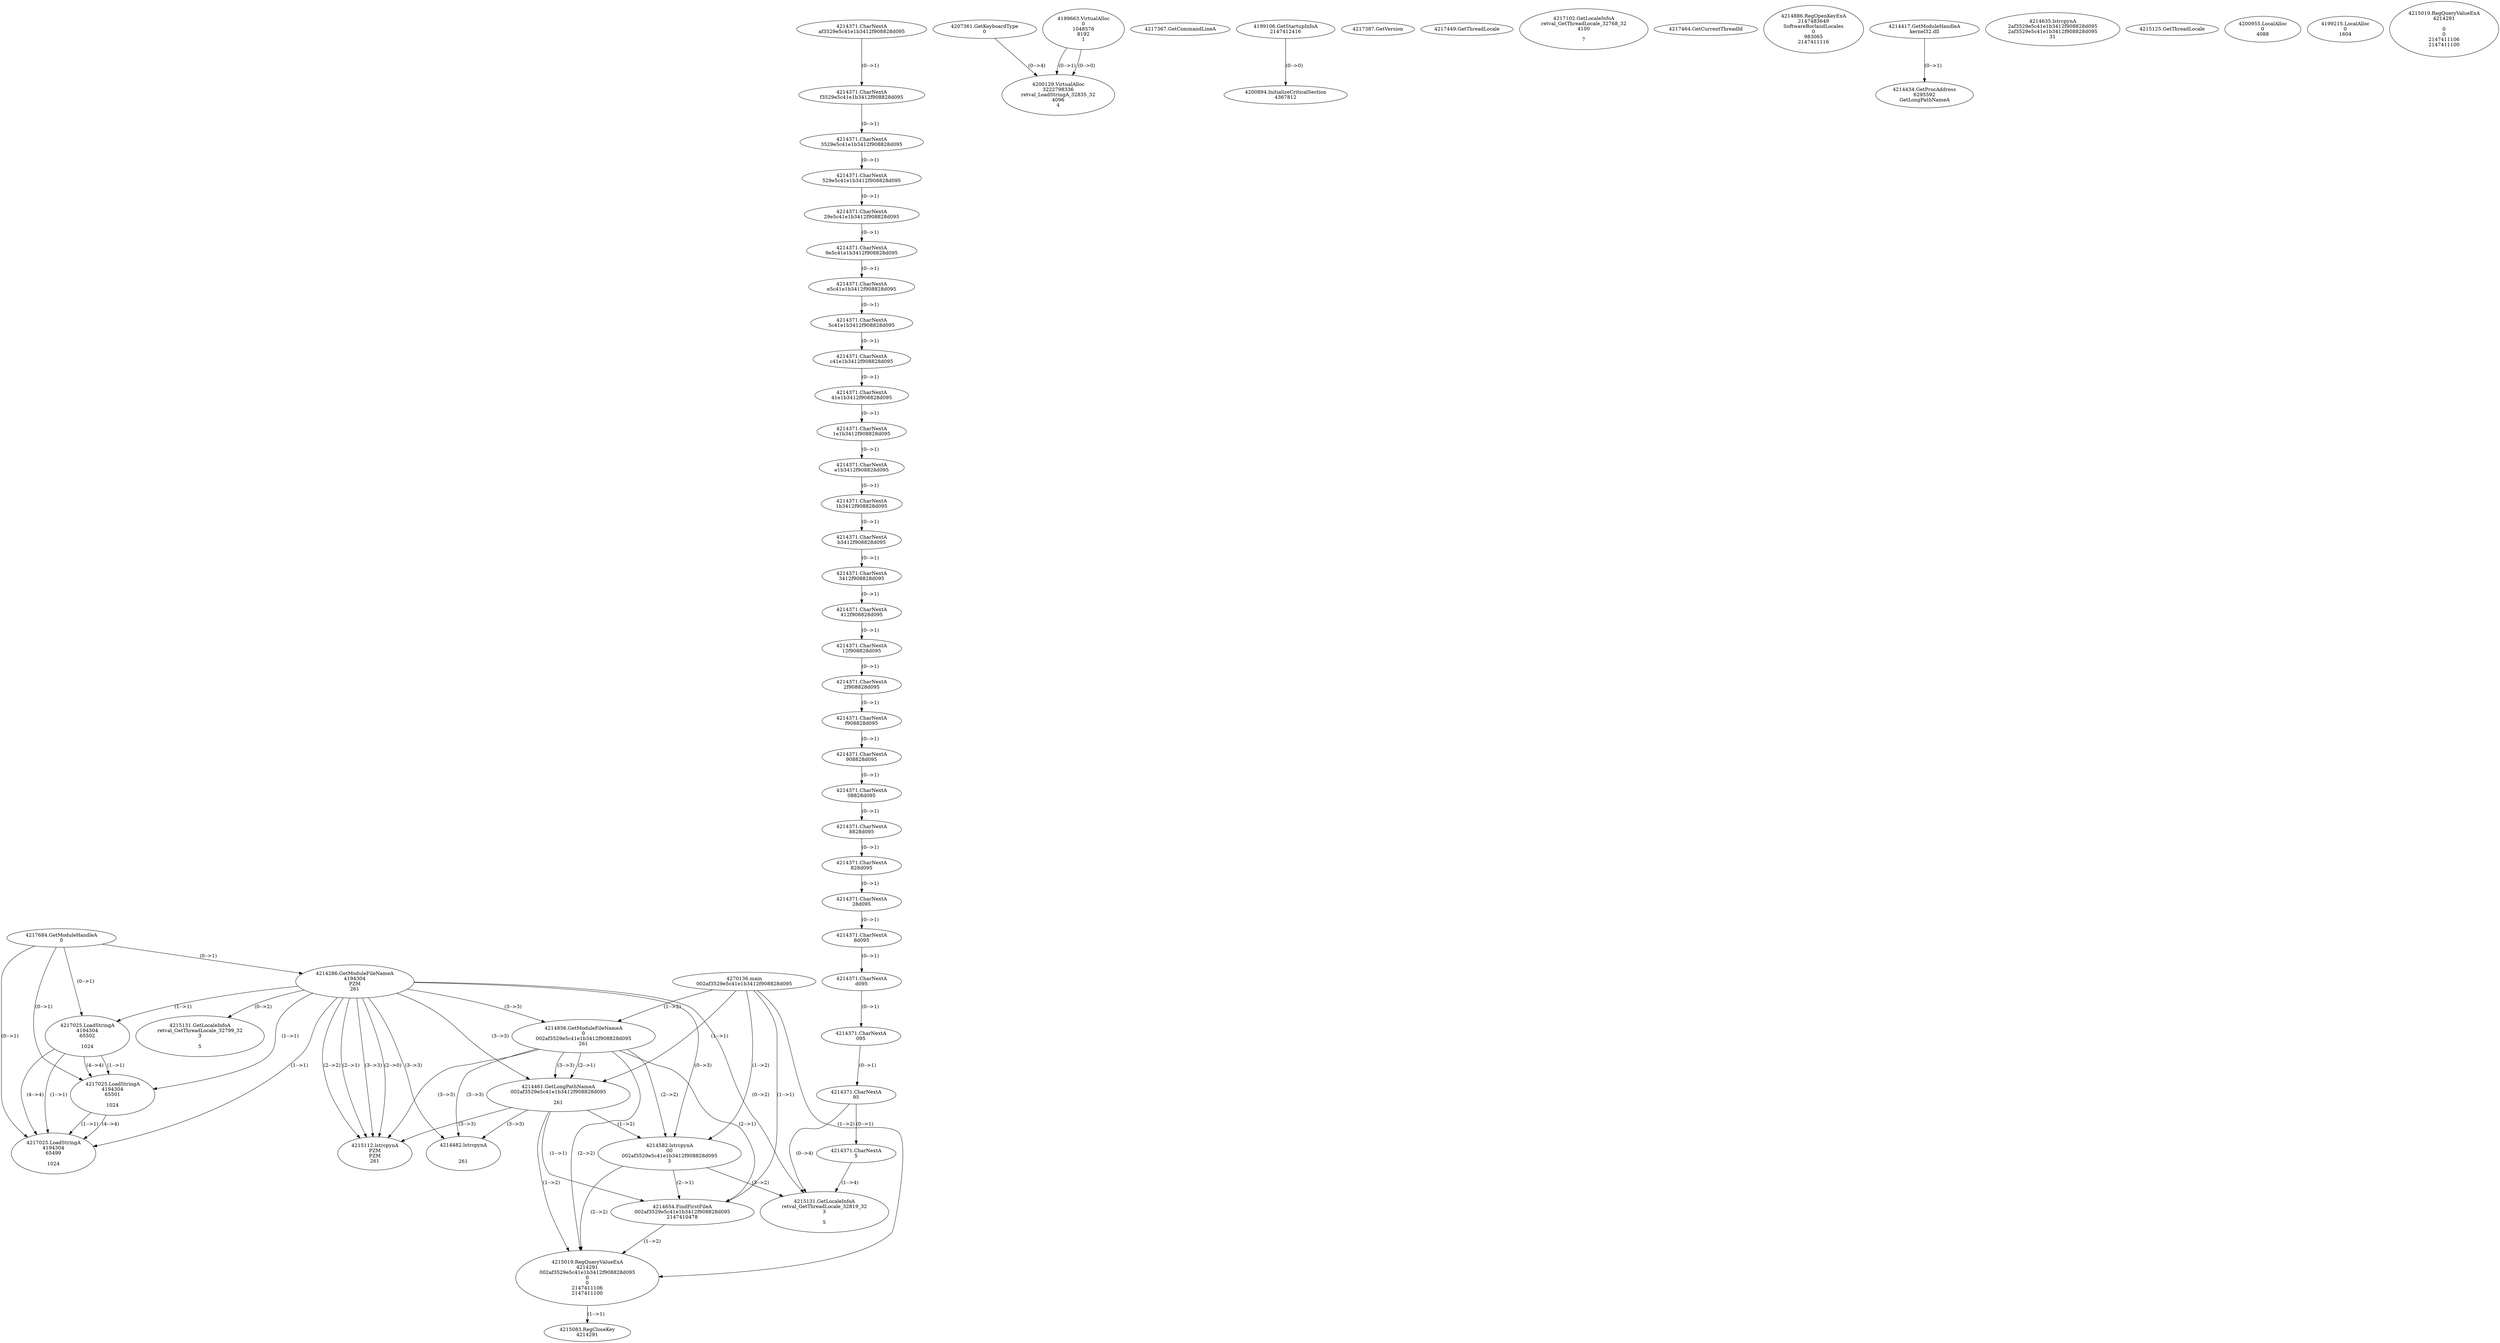 // Global SCDG with merge call
digraph {
	0 [label="4270136.main
002af3529e5c41e1b3412f908828d095"]
	1 [label="4217684.GetModuleHandleA
0"]
	2 [label="4207361.GetKeyboardType
0"]
	3 [label="4217367.GetCommandLineA
"]
	4 [label="4199106.GetStartupInfoA
2147412416"]
	5 [label="4217387.GetVersion
"]
	6 [label="4217449.GetThreadLocale
"]
	7 [label="4217102.GetLocaleInfoA
retval_GetThreadLocale_32768_32
4100

7"]
	8 [label="4217464.GetCurrentThreadId
"]
	9 [label="4214286.GetModuleFileNameA
4194304
PZM
261"]
	1 -> 9 [label="(0-->1)"]
	10 [label="4214856.GetModuleFileNameA
0
002af3529e5c41e1b3412f908828d095
261"]
	0 -> 10 [label="(1-->2)"]
	9 -> 10 [label="(3-->3)"]
	11 [label="4214886.RegOpenKeyExA
2147483649
Software\Borland\Locales
0
983065
2147411116"]
	12 [label="4214417.GetModuleHandleA
kernel32.dll"]
	13 [label="4214434.GetProcAddress
6295592
GetLongPathNameA"]
	12 -> 13 [label="(0-->1)"]
	14 [label="4214461.GetLongPathNameA
002af3529e5c41e1b3412f908828d095

261"]
	0 -> 14 [label="(1-->1)"]
	10 -> 14 [label="(2-->1)"]
	9 -> 14 [label="(3-->3)"]
	10 -> 14 [label="(3-->3)"]
	15 [label="4214582.lstrcpynA
00
002af3529e5c41e1b3412f908828d095
3"]
	0 -> 15 [label="(1-->2)"]
	10 -> 15 [label="(2-->2)"]
	14 -> 15 [label="(1-->2)"]
	9 -> 15 [label="(0-->3)"]
	16 [label="4214371.CharNextA
af3529e5c41e1b3412f908828d095"]
	17 [label="4214371.CharNextA
f3529e5c41e1b3412f908828d095"]
	16 -> 17 [label="(0-->1)"]
	18 [label="4214371.CharNextA
3529e5c41e1b3412f908828d095"]
	17 -> 18 [label="(0-->1)"]
	19 [label="4214371.CharNextA
529e5c41e1b3412f908828d095"]
	18 -> 19 [label="(0-->1)"]
	20 [label="4214371.CharNextA
29e5c41e1b3412f908828d095"]
	19 -> 20 [label="(0-->1)"]
	21 [label="4214371.CharNextA
9e5c41e1b3412f908828d095"]
	20 -> 21 [label="(0-->1)"]
	22 [label="4214371.CharNextA
e5c41e1b3412f908828d095"]
	21 -> 22 [label="(0-->1)"]
	23 [label="4214371.CharNextA
5c41e1b3412f908828d095"]
	22 -> 23 [label="(0-->1)"]
	24 [label="4214371.CharNextA
c41e1b3412f908828d095"]
	23 -> 24 [label="(0-->1)"]
	25 [label="4214371.CharNextA
41e1b3412f908828d095"]
	24 -> 25 [label="(0-->1)"]
	26 [label="4214371.CharNextA
1e1b3412f908828d095"]
	25 -> 26 [label="(0-->1)"]
	27 [label="4214371.CharNextA
e1b3412f908828d095"]
	26 -> 27 [label="(0-->1)"]
	28 [label="4214371.CharNextA
1b3412f908828d095"]
	27 -> 28 [label="(0-->1)"]
	29 [label="4214371.CharNextA
b3412f908828d095"]
	28 -> 29 [label="(0-->1)"]
	30 [label="4214371.CharNextA
3412f908828d095"]
	29 -> 30 [label="(0-->1)"]
	31 [label="4214371.CharNextA
412f908828d095"]
	30 -> 31 [label="(0-->1)"]
	32 [label="4214371.CharNextA
12f908828d095"]
	31 -> 32 [label="(0-->1)"]
	33 [label="4214371.CharNextA
2f908828d095"]
	32 -> 33 [label="(0-->1)"]
	34 [label="4214371.CharNextA
f908828d095"]
	33 -> 34 [label="(0-->1)"]
	35 [label="4214371.CharNextA
908828d095"]
	34 -> 35 [label="(0-->1)"]
	36 [label="4214371.CharNextA
08828d095"]
	35 -> 36 [label="(0-->1)"]
	37 [label="4214371.CharNextA
8828d095"]
	36 -> 37 [label="(0-->1)"]
	38 [label="4214371.CharNextA
828d095"]
	37 -> 38 [label="(0-->1)"]
	39 [label="4214371.CharNextA
28d095"]
	38 -> 39 [label="(0-->1)"]
	40 [label="4214371.CharNextA
8d095"]
	39 -> 40 [label="(0-->1)"]
	41 [label="4214371.CharNextA
d095"]
	40 -> 41 [label="(0-->1)"]
	42 [label="4214371.CharNextA
095"]
	41 -> 42 [label="(0-->1)"]
	43 [label="4214371.CharNextA
95"]
	42 -> 43 [label="(0-->1)"]
	44 [label="4214371.CharNextA
5"]
	43 -> 44 [label="(0-->1)"]
	45 [label="4214635.lstrcpynA
2af3529e5c41e1b3412f908828d095
2af3529e5c41e1b3412f908828d095
31"]
	46 [label="4214654.FindFirstFileA
002af3529e5c41e1b3412f908828d095
2147410478"]
	0 -> 46 [label="(1-->1)"]
	10 -> 46 [label="(2-->1)"]
	14 -> 46 [label="(1-->1)"]
	15 -> 46 [label="(2-->1)"]
	47 [label="4215019.RegQueryValueExA
4214291
002af3529e5c41e1b3412f908828d095
0
0
2147411106
2147411100"]
	0 -> 47 [label="(1-->2)"]
	10 -> 47 [label="(2-->2)"]
	14 -> 47 [label="(1-->2)"]
	15 -> 47 [label="(2-->2)"]
	46 -> 47 [label="(1-->2)"]
	48 [label="4215083.RegCloseKey
4214291"]
	47 -> 48 [label="(1-->1)"]
	49 [label="4215112.lstrcpynA
PZM
PZM
261"]
	9 -> 49 [label="(2-->1)"]
	9 -> 49 [label="(2-->2)"]
	9 -> 49 [label="(3-->3)"]
	10 -> 49 [label="(3-->3)"]
	14 -> 49 [label="(3-->3)"]
	9 -> 49 [label="(2-->0)"]
	50 [label="4215125.GetThreadLocale
"]
	51 [label="4215131.GetLocaleInfoA
retval_GetThreadLocale_32819_32
3

5"]
	9 -> 51 [label="(0-->2)"]
	15 -> 51 [label="(3-->2)"]
	43 -> 51 [label="(0-->4)"]
	44 -> 51 [label="(1-->4)"]
	52 [label="4217025.LoadStringA
4194304
65502

1024"]
	1 -> 52 [label="(0-->1)"]
	9 -> 52 [label="(1-->1)"]
	53 [label="4217025.LoadStringA
4194304
65501

1024"]
	1 -> 53 [label="(0-->1)"]
	9 -> 53 [label="(1-->1)"]
	52 -> 53 [label="(1-->1)"]
	52 -> 53 [label="(4-->4)"]
	54 [label="4217025.LoadStringA
4194304
65499

1024"]
	1 -> 54 [label="(0-->1)"]
	9 -> 54 [label="(1-->1)"]
	52 -> 54 [label="(1-->1)"]
	53 -> 54 [label="(1-->1)"]
	52 -> 54 [label="(4-->4)"]
	53 -> 54 [label="(4-->4)"]
	55 [label="4200894.InitializeCriticalSection
4367812"]
	4 -> 55 [label="(0-->0)"]
	56 [label="4200955.LocalAlloc
0
4088"]
	57 [label="4199663.VirtualAlloc
0
1048576
8192
1"]
	58 [label="4199215.LocalAlloc
0
1604"]
	59 [label="4200129.VirtualAlloc
3222798336
retval_LoadStringA_32835_32
4096
4"]
	57 -> 59 [label="(0-->1)"]
	2 -> 59 [label="(0-->4)"]
	57 -> 59 [label="(0-->0)"]
	60 [label="4214482.lstrcpynA


261"]
	9 -> 60 [label="(3-->3)"]
	10 -> 60 [label="(3-->3)"]
	14 -> 60 [label="(3-->3)"]
	61 [label="4215019.RegQueryValueExA
4214291

0
0
2147411106
2147411100"]
	62 [label="4215131.GetLocaleInfoA
retval_GetThreadLocale_32799_32
3

5"]
	9 -> 62 [label="(0-->2)"]
}

